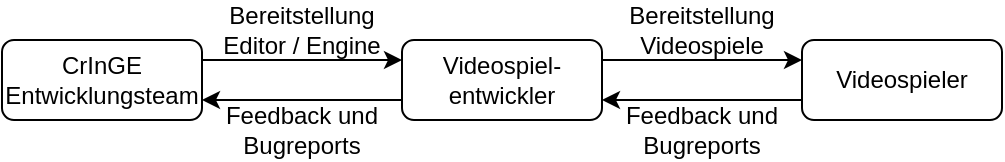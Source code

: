 <mxfile version="22.1.5" type="device">
  <diagram name="Seite-1" id="ugEMbUzaSuyB4b7Ot4GS">
    <mxGraphModel dx="815" dy="429" grid="1" gridSize="10" guides="1" tooltips="1" connect="1" arrows="1" fold="1" page="1" pageScale="1" pageWidth="827" pageHeight="1169" math="0" shadow="0">
      <root>
        <mxCell id="0" />
        <mxCell id="1" parent="0" />
        <mxCell id="B3OLBgT8xh9u9xfzZ3Es-5" style="edgeStyle=orthogonalEdgeStyle;rounded=0;orthogonalLoop=1;jettySize=auto;html=1;exitX=1;exitY=0.25;exitDx=0;exitDy=0;entryX=0;entryY=0.25;entryDx=0;entryDy=0;" edge="1" parent="1" source="B3OLBgT8xh9u9xfzZ3Es-2" target="B3OLBgT8xh9u9xfzZ3Es-3">
          <mxGeometry relative="1" as="geometry" />
        </mxCell>
        <mxCell id="B3OLBgT8xh9u9xfzZ3Es-2" value="CrInGE Entwicklungsteam" style="rounded=1;whiteSpace=wrap;html=1;" vertex="1" parent="1">
          <mxGeometry x="280" y="240" width="100" height="40" as="geometry" />
        </mxCell>
        <mxCell id="B3OLBgT8xh9u9xfzZ3Es-6" style="edgeStyle=orthogonalEdgeStyle;rounded=0;orthogonalLoop=1;jettySize=auto;html=1;exitX=1;exitY=0.25;exitDx=0;exitDy=0;entryX=0;entryY=0.25;entryDx=0;entryDy=0;" edge="1" parent="1" source="B3OLBgT8xh9u9xfzZ3Es-3" target="B3OLBgT8xh9u9xfzZ3Es-4">
          <mxGeometry relative="1" as="geometry" />
        </mxCell>
        <mxCell id="B3OLBgT8xh9u9xfzZ3Es-8" style="edgeStyle=orthogonalEdgeStyle;rounded=0;orthogonalLoop=1;jettySize=auto;html=1;exitX=0;exitY=0.75;exitDx=0;exitDy=0;entryX=1;entryY=0.75;entryDx=0;entryDy=0;" edge="1" parent="1" source="B3OLBgT8xh9u9xfzZ3Es-3" target="B3OLBgT8xh9u9xfzZ3Es-2">
          <mxGeometry relative="1" as="geometry" />
        </mxCell>
        <mxCell id="B3OLBgT8xh9u9xfzZ3Es-3" value="Videospiel-entwickler" style="rounded=1;whiteSpace=wrap;html=1;" vertex="1" parent="1">
          <mxGeometry x="480" y="240" width="100" height="40" as="geometry" />
        </mxCell>
        <mxCell id="B3OLBgT8xh9u9xfzZ3Es-11" style="edgeStyle=orthogonalEdgeStyle;rounded=0;orthogonalLoop=1;jettySize=auto;html=1;exitX=0;exitY=0.75;exitDx=0;exitDy=0;entryX=1;entryY=0.75;entryDx=0;entryDy=0;" edge="1" parent="1" source="B3OLBgT8xh9u9xfzZ3Es-4" target="B3OLBgT8xh9u9xfzZ3Es-3">
          <mxGeometry relative="1" as="geometry" />
        </mxCell>
        <mxCell id="B3OLBgT8xh9u9xfzZ3Es-4" value="Videospieler" style="rounded=1;whiteSpace=wrap;html=1;" vertex="1" parent="1">
          <mxGeometry x="680" y="240" width="100" height="40" as="geometry" />
        </mxCell>
        <mxCell id="B3OLBgT8xh9u9xfzZ3Es-7" value="Bereitstellung Editor / Engine" style="text;html=1;strokeColor=none;fillColor=none;align=center;verticalAlign=middle;whiteSpace=wrap;rounded=0;" vertex="1" parent="1">
          <mxGeometry x="380" y="220" width="100" height="30" as="geometry" />
        </mxCell>
        <mxCell id="B3OLBgT8xh9u9xfzZ3Es-9" value="Feedback und Bugreports" style="text;html=1;strokeColor=none;fillColor=none;align=center;verticalAlign=middle;whiteSpace=wrap;rounded=0;" vertex="1" parent="1">
          <mxGeometry x="380" y="270" width="100" height="30" as="geometry" />
        </mxCell>
        <mxCell id="B3OLBgT8xh9u9xfzZ3Es-10" value="Bereitstellung Videospiele" style="text;html=1;strokeColor=none;fillColor=none;align=center;verticalAlign=middle;whiteSpace=wrap;rounded=0;" vertex="1" parent="1">
          <mxGeometry x="580" y="220" width="100" height="30" as="geometry" />
        </mxCell>
        <mxCell id="B3OLBgT8xh9u9xfzZ3Es-12" value="Feedback und Bugreports" style="text;html=1;strokeColor=none;fillColor=none;align=center;verticalAlign=middle;whiteSpace=wrap;rounded=0;" vertex="1" parent="1">
          <mxGeometry x="580" y="270" width="100" height="30" as="geometry" />
        </mxCell>
      </root>
    </mxGraphModel>
  </diagram>
</mxfile>
